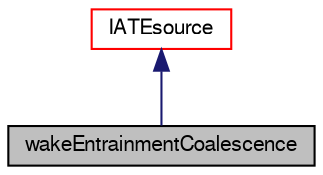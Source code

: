 digraph "wakeEntrainmentCoalescence"
{
  bgcolor="transparent";
  edge [fontname="FreeSans",fontsize="10",labelfontname="FreeSans",labelfontsize="10"];
  node [fontname="FreeSans",fontsize="10",shape=record];
  Node2 [label="wakeEntrainmentCoalescence",height=0.2,width=0.4,color="black", fillcolor="grey75", style="filled", fontcolor="black"];
  Node3 -> Node2 [dir="back",color="midnightblue",fontsize="10",style="solid",fontname="FreeSans"];
  Node3 [label="IATEsource",height=0.2,width=0.4,color="red",URL="$a32350.html",tooltip="IATE (Interfacial Area Transport Equation) bubble diameter model run-time selectable sources..."];
}
